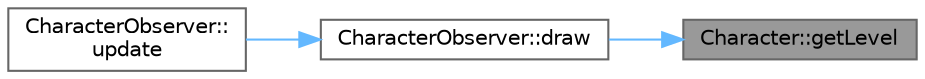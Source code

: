 digraph "Character::getLevel"
{
 // LATEX_PDF_SIZE
  bgcolor="transparent";
  edge [fontname=Helvetica,fontsize=10,labelfontname=Helvetica,labelfontsize=10];
  node [fontname=Helvetica,fontsize=10,shape=box,height=0.2,width=0.4];
  rankdir="RL";
  Node1 [id="Node000001",label="Character::getLevel",height=0.2,width=0.4,color="gray40", fillcolor="grey60", style="filled", fontcolor="black",tooltip=" "];
  Node1 -> Node2 [id="edge1_Node000001_Node000002",dir="back",color="steelblue1",style="solid",tooltip=" "];
  Node2 [id="Node000002",label="CharacterObserver::draw",height=0.2,width=0.4,color="grey40", fillcolor="white", style="filled",URL="$class_character_observer.html#a7dbed4f59c198d3ac505a05831c97e21",tooltip=" "];
  Node2 -> Node3 [id="edge2_Node000002_Node000003",dir="back",color="steelblue1",style="solid",tooltip=" "];
  Node3 [id="Node000003",label="CharacterObserver::\lupdate",height=0.2,width=0.4,color="grey40", fillcolor="white", style="filled",URL="$class_character_observer.html#a942b2ceca8c3b9997b7cb72b1894b6e8",tooltip=" "];
}
